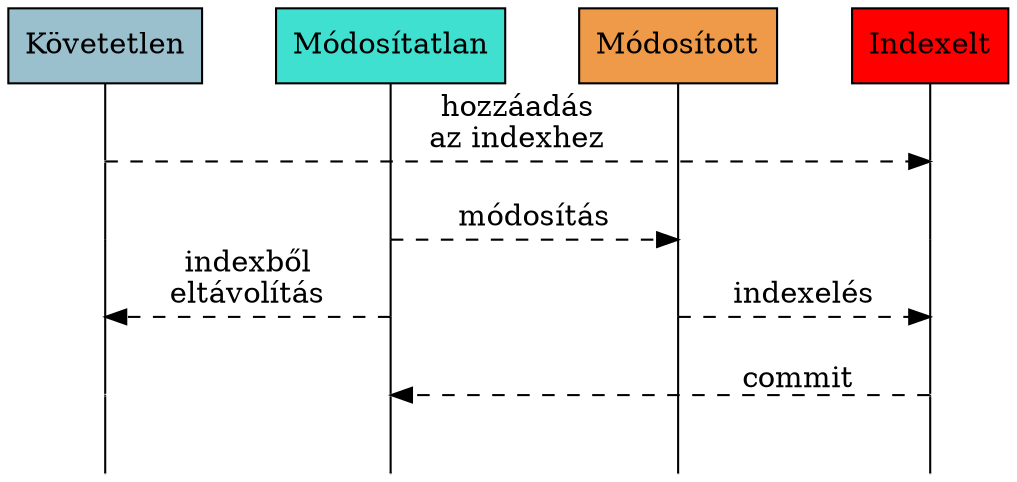 digraph git {
    graph [dpi=300]
    ut [label="Követetlen", shape="rect", style="filled", fillcolor="lightblue3"]
    um [label="Módosítatlan", shape="rect", style="filled", fillcolor="turquoise"]
    m [label="Módosított", shape="rect", style="filled", fillcolor="tan2"]
    s [label="Indexelt", shape="rect", style="filled", fillcolor="red"]

    ut1 [label="", shape=point, width=0.001, height=0.001]
    ut2 [label="", shape=point, width=0.001, height=0.001]
    ut3 [label="", shape=point, width=0.001, height=0.001]
    ut4 [label="", shape=point, width=0.001, height=0.001]
    ut5 [label="", shape=point, width=0.001, height=0.001]
    #um1 [label="", shape=point, width=0.001, height=0.001]
    um2 [label="", shape=point, width=0.001, height=0.001]
    um3 [label="", shape=point, width=0.001, height=0.001]
    um4 [label="", shape=point, width=0.001, height=0.001]
    um5 [label="", shape=point, width=0.001, height=0.001]
    #m1 [label="", shape=point, width=0.001, height=0.001]
    m2 [label="", shape=point, width=0.001, height=0.001]
    m3 [label="", shape=point, width=0.001, height=0.001]
    #m4 [label="", shape=point, width=0.001, height=0.001]
    m5 [label="", shape=point, width=0.001, height=0.001]
    s1 [label="", shape=point, width=0.001, height=0.001]
    s2 [label="", shape=point, width=0.001, height=0.001]
    s3 [label="", shape=point, width=0.001, height=0.001]
    s4 [label="", shape=point, width=0.001, height=0.001]
    s5 [label="", shape=point, width=0.001, height=0.001]

    ut -> um [style="invis"]
    um -> m [style="invis"]
    m -> s [style="invis"]

    {rank="same"; ut; um; m; s;}
    {rank="same"; ut1; s1;}
    {rank="same"; ut2; um2; m2; s2;}
    {rank="same"; ut3; um3; m3; s3;}
    {rank="same"; ut4; um4; s4;}
    {rank="same"; ut5; um5; m5; s5;}

    ut -> ut1 [dir=none]
    ut1 -> ut2 [dir=none] 
    ut2 -> ut3 [dir=none]
    ut3 -> ut4 [dir=none]
    ut4 -> ut5 [dir=none]
    um -> um2 [dir=none]
    um2 -> um3 [dir=none]
    um3 -> um4 [dir=none]
    um4 -> um5 [dir=none]
    m -> m2 [dir=none]
    m2 -> m3 [dir=none]
    m3 -> m5 [dir=none]
    s -> s1 [dir=none]
    s1 -> s2 [dir=none] 
    s2 -> s3 [dir=none]
    s3 -> s4 [dir=none]
    s4 -> s5 [dir=none]

    ut1 -> s1 [style="dashed", constraint="false", label="hozzáadás\naz indexhez"]
    um2 -> m2 [style="dashed", constraint="false", label="módosítás"]
    um3 -> ut3 [style="dashed", constraint="false", label="indexből\neltávolítás"]
    m3 -> s3 [style="dashed", constraint="false", label="indexelés"] 
    s4 -> um4 [style="dashed", constraint="false", taillabel="commit        "]
}

